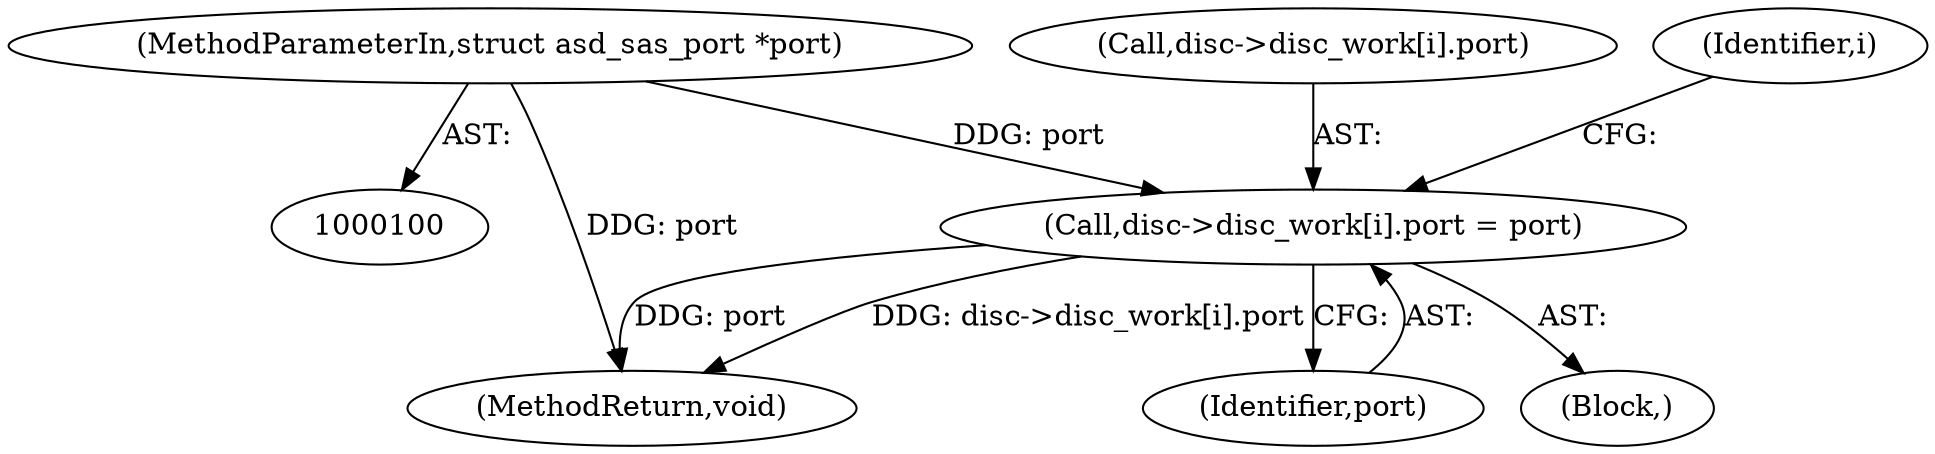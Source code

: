 digraph "0_linux_0558f33c06bb910e2879e355192227a8e8f0219d_3@array" {
"1000133" [label="(Call,disc->disc_work[i].port = port)"];
"1000102" [label="(MethodParameterIn,struct asd_sas_port *port)"];
"1000120" [label="(Block,)"];
"1000134" [label="(Call,disc->disc_work[i].port)"];
"1000142" [label="(MethodReturn,void)"];
"1000119" [label="(Identifier,i)"];
"1000133" [label="(Call,disc->disc_work[i].port = port)"];
"1000102" [label="(MethodParameterIn,struct asd_sas_port *port)"];
"1000141" [label="(Identifier,port)"];
"1000133" -> "1000120"  [label="AST: "];
"1000133" -> "1000141"  [label="CFG: "];
"1000134" -> "1000133"  [label="AST: "];
"1000141" -> "1000133"  [label="AST: "];
"1000119" -> "1000133"  [label="CFG: "];
"1000133" -> "1000142"  [label="DDG: port"];
"1000133" -> "1000142"  [label="DDG: disc->disc_work[i].port"];
"1000102" -> "1000133"  [label="DDG: port"];
"1000102" -> "1000100"  [label="AST: "];
"1000102" -> "1000142"  [label="DDG: port"];
}
